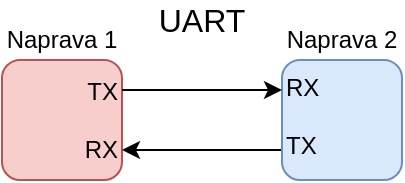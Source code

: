 <mxfile version="12.4.5" type="device"><diagram id="q9l5CR0K5TOw8pVz-5h6" name="Page-1"><mxGraphModel dx="555" dy="333" grid="1" gridSize="10" guides="1" tooltips="1" connect="1" arrows="1" fold="1" page="1" pageScale="1" pageWidth="1169" pageHeight="827" math="0" shadow="0"><root><mxCell id="0"/><mxCell id="1" parent="0"/><mxCell id="pOZDbFY2Fac02_Zq9lNz-1" value="&lt;div&gt;TX&lt;/div&gt;&lt;div&gt;&lt;br&gt;&lt;/div&gt;&lt;div&gt;RX&lt;br&gt;&lt;/div&gt;" style="rounded=1;whiteSpace=wrap;html=1;align=right;verticalAlign=middle;labelPosition=center;verticalLabelPosition=middle;fillColor=#f8cecc;strokeColor=#b85450;" vertex="1" parent="1"><mxGeometry x="220" y="200" width="60" height="60" as="geometry"/></mxCell><mxCell id="pOZDbFY2Fac02_Zq9lNz-7" style="edgeStyle=orthogonalEdgeStyle;rounded=0;orthogonalLoop=1;jettySize=auto;html=1;exitX=0;exitY=0.75;exitDx=0;exitDy=0;entryX=1;entryY=0.75;entryDx=0;entryDy=0;" edge="1" parent="1" source="pOZDbFY2Fac02_Zq9lNz-2" target="pOZDbFY2Fac02_Zq9lNz-1"><mxGeometry relative="1" as="geometry"/></mxCell><mxCell id="pOZDbFY2Fac02_Zq9lNz-2" value="&lt;div&gt;RX&lt;/div&gt;&lt;div&gt;&lt;br&gt;&lt;/div&gt;&lt;div&gt;TX&lt;br&gt;&lt;/div&gt;" style="rounded=1;whiteSpace=wrap;html=1;align=left;verticalAlign=top;fillColor=#dae8fc;strokeColor=#6c8ebf;" vertex="1" parent="1"><mxGeometry x="360" y="200" width="60" height="60" as="geometry"/></mxCell><mxCell id="pOZDbFY2Fac02_Zq9lNz-4" value="" style="endArrow=classic;html=1;exitX=1;exitY=0.25;exitDx=0;exitDy=0;entryX=0;entryY=0.25;entryDx=0;entryDy=0;" edge="1" parent="1" source="pOZDbFY2Fac02_Zq9lNz-1" target="pOZDbFY2Fac02_Zq9lNz-2"><mxGeometry width="50" height="50" relative="1" as="geometry"><mxPoint x="150" y="410" as="sourcePoint"/><mxPoint x="200" y="360" as="targetPoint"/></mxGeometry></mxCell><mxCell id="pOZDbFY2Fac02_Zq9lNz-10" value="Naprava 1" style="text;html=1;strokeColor=none;fillColor=none;align=center;verticalAlign=middle;whiteSpace=wrap;rounded=0;" vertex="1" parent="1"><mxGeometry x="220" y="180" width="60" height="20" as="geometry"/></mxCell><mxCell id="pOZDbFY2Fac02_Zq9lNz-11" value="&lt;div&gt;Naprava 2&lt;/div&gt;" style="text;html=1;strokeColor=none;fillColor=none;align=center;verticalAlign=middle;whiteSpace=wrap;rounded=0;" vertex="1" parent="1"><mxGeometry x="360" y="180" width="60" height="20" as="geometry"/></mxCell><mxCell id="pOZDbFY2Fac02_Zq9lNz-12" value="&lt;font style=&quot;font-size: 16px&quot;&gt;UART&lt;/font&gt;" style="text;html=1;strokeColor=none;fillColor=none;align=center;verticalAlign=middle;whiteSpace=wrap;rounded=0;" vertex="1" parent="1"><mxGeometry x="300" y="170" width="40" height="20" as="geometry"/></mxCell></root></mxGraphModel></diagram></mxfile>